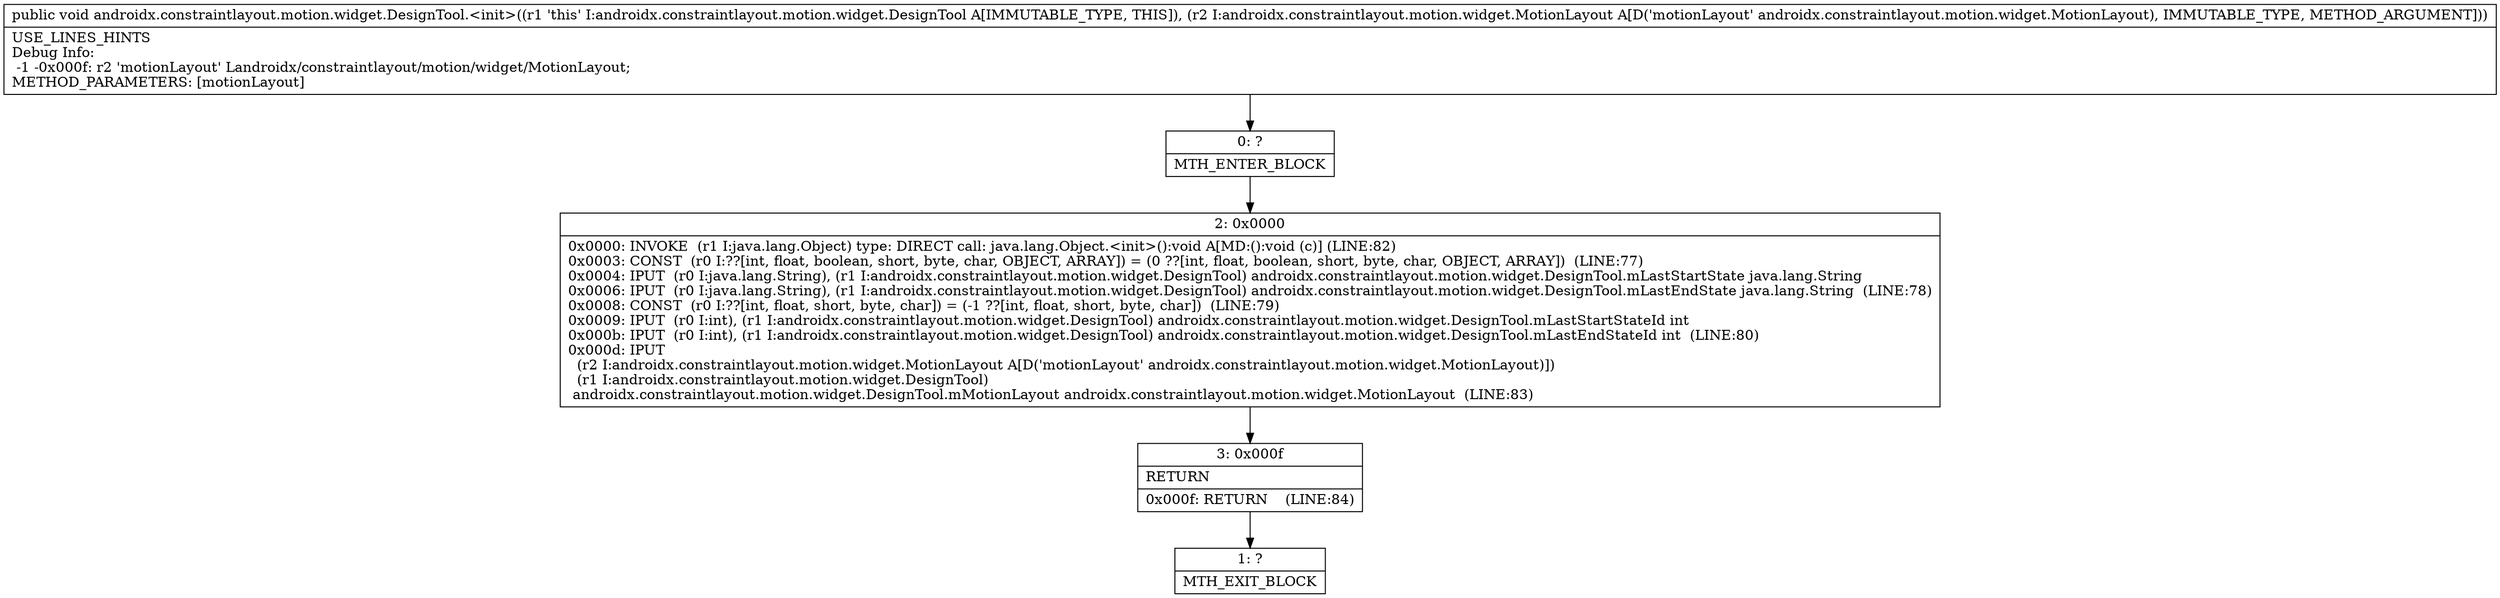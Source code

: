 digraph "CFG forandroidx.constraintlayout.motion.widget.DesignTool.\<init\>(Landroidx\/constraintlayout\/motion\/widget\/MotionLayout;)V" {
Node_0 [shape=record,label="{0\:\ ?|MTH_ENTER_BLOCK\l}"];
Node_2 [shape=record,label="{2\:\ 0x0000|0x0000: INVOKE  (r1 I:java.lang.Object) type: DIRECT call: java.lang.Object.\<init\>():void A[MD:():void (c)] (LINE:82)\l0x0003: CONST  (r0 I:??[int, float, boolean, short, byte, char, OBJECT, ARRAY]) = (0 ??[int, float, boolean, short, byte, char, OBJECT, ARRAY])  (LINE:77)\l0x0004: IPUT  (r0 I:java.lang.String), (r1 I:androidx.constraintlayout.motion.widget.DesignTool) androidx.constraintlayout.motion.widget.DesignTool.mLastStartState java.lang.String \l0x0006: IPUT  (r0 I:java.lang.String), (r1 I:androidx.constraintlayout.motion.widget.DesignTool) androidx.constraintlayout.motion.widget.DesignTool.mLastEndState java.lang.String  (LINE:78)\l0x0008: CONST  (r0 I:??[int, float, short, byte, char]) = (\-1 ??[int, float, short, byte, char])  (LINE:79)\l0x0009: IPUT  (r0 I:int), (r1 I:androidx.constraintlayout.motion.widget.DesignTool) androidx.constraintlayout.motion.widget.DesignTool.mLastStartStateId int \l0x000b: IPUT  (r0 I:int), (r1 I:androidx.constraintlayout.motion.widget.DesignTool) androidx.constraintlayout.motion.widget.DesignTool.mLastEndStateId int  (LINE:80)\l0x000d: IPUT  \l  (r2 I:androidx.constraintlayout.motion.widget.MotionLayout A[D('motionLayout' androidx.constraintlayout.motion.widget.MotionLayout)])\l  (r1 I:androidx.constraintlayout.motion.widget.DesignTool)\l androidx.constraintlayout.motion.widget.DesignTool.mMotionLayout androidx.constraintlayout.motion.widget.MotionLayout  (LINE:83)\l}"];
Node_3 [shape=record,label="{3\:\ 0x000f|RETURN\l|0x000f: RETURN    (LINE:84)\l}"];
Node_1 [shape=record,label="{1\:\ ?|MTH_EXIT_BLOCK\l}"];
MethodNode[shape=record,label="{public void androidx.constraintlayout.motion.widget.DesignTool.\<init\>((r1 'this' I:androidx.constraintlayout.motion.widget.DesignTool A[IMMUTABLE_TYPE, THIS]), (r2 I:androidx.constraintlayout.motion.widget.MotionLayout A[D('motionLayout' androidx.constraintlayout.motion.widget.MotionLayout), IMMUTABLE_TYPE, METHOD_ARGUMENT]))  | USE_LINES_HINTS\lDebug Info:\l  \-1 \-0x000f: r2 'motionLayout' Landroidx\/constraintlayout\/motion\/widget\/MotionLayout;\lMETHOD_PARAMETERS: [motionLayout]\l}"];
MethodNode -> Node_0;Node_0 -> Node_2;
Node_2 -> Node_3;
Node_3 -> Node_1;
}

